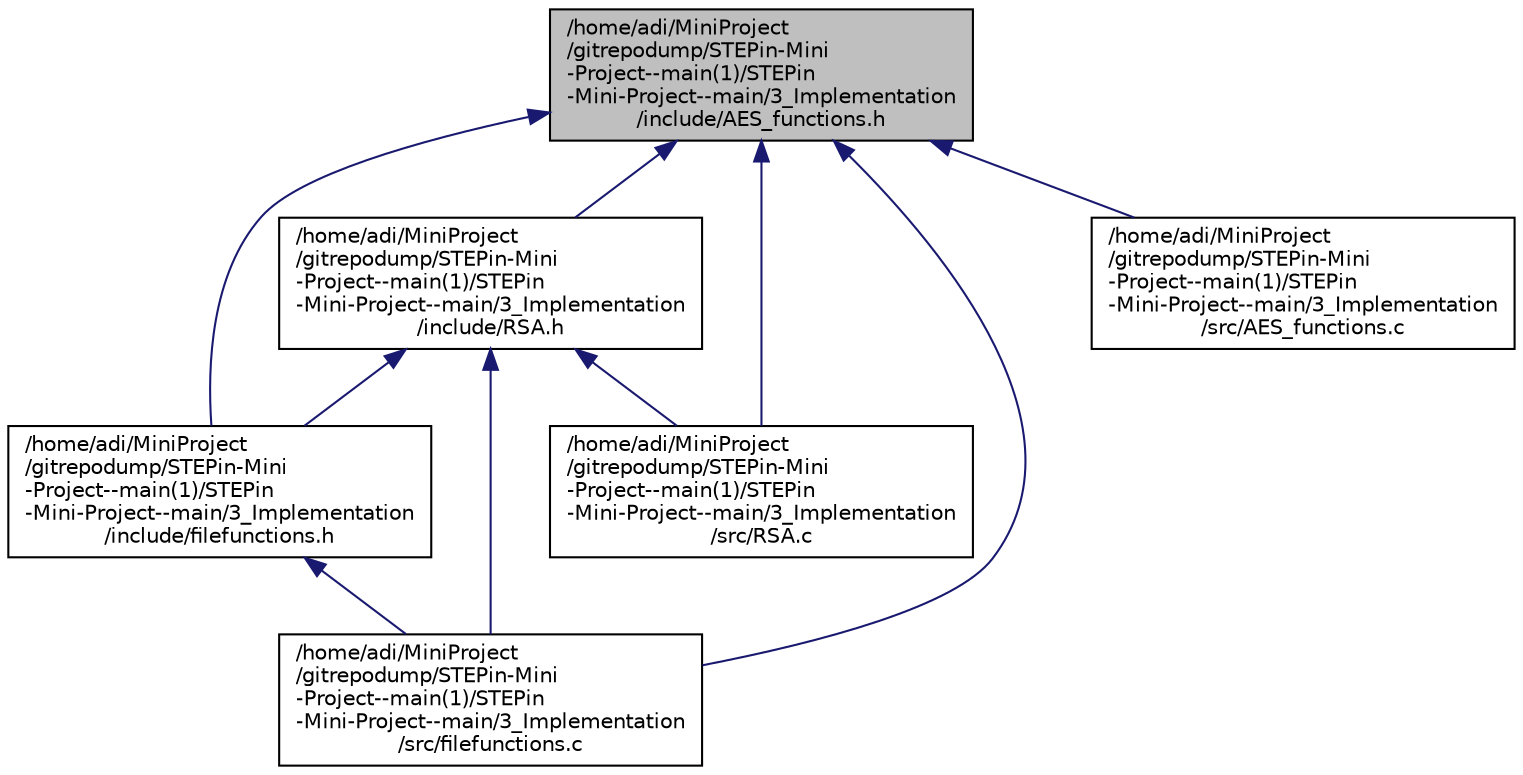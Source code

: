 digraph "/home/adi/MiniProject/gitrepodump/STEPin-Mini-Project--main(1)/STEPin-Mini-Project--main/3_Implementation/include/AES_functions.h"
{
 // LATEX_PDF_SIZE
  edge [fontname="Helvetica",fontsize="10",labelfontname="Helvetica",labelfontsize="10"];
  node [fontname="Helvetica",fontsize="10",shape=record];
  Node1 [label="/home/adi/MiniProject\l/gitrepodump/STEPin-Mini\l-Project--main(1)/STEPin\l-Mini-Project--main/3_Implementation\l/include/AES_functions.h",height=0.2,width=0.4,color="black", fillcolor="grey75", style="filled", fontcolor="black",tooltip="This file defines the structure to hold important parameters for AES generation. and to randomly gene..."];
  Node1 -> Node2 [dir="back",color="midnightblue",fontsize="10",style="solid",fontname="Helvetica"];
  Node2 [label="/home/adi/MiniProject\l/gitrepodump/STEPin-Mini\l-Project--main(1)/STEPin\l-Mini-Project--main/3_Implementation\l/include/RSA.h",height=0.2,width=0.4,color="black", fillcolor="white", style="filled",URL="$_r_s_a_8h.html",tooltip="This file defines the structures to hold private and public keys for RSA. and to randomly generate ke..."];
  Node2 -> Node3 [dir="back",color="midnightblue",fontsize="10",style="solid",fontname="Helvetica"];
  Node3 [label="/home/adi/MiniProject\l/gitrepodump/STEPin-Mini\l-Project--main(1)/STEPin\l-Mini-Project--main/3_Implementation\l/include/filefunctions.h",height=0.2,width=0.4,color="black", fillcolor="white", style="filled",URL="$filefunctions_8h.html",tooltip="This file defines the structure to hold important parameters for hybrid cryptosystem and somme filefu..."];
  Node3 -> Node4 [dir="back",color="midnightblue",fontsize="10",style="solid",fontname="Helvetica"];
  Node4 [label="/home/adi/MiniProject\l/gitrepodump/STEPin-Mini\l-Project--main(1)/STEPin\l-Mini-Project--main/3_Implementation\l/src/filefunctions.c",height=0.2,width=0.4,color="black", fillcolor="white", style="filled",URL="$filefunctions_8c.html",tooltip="This file defines functions for hybrid cryptosystem and some filefunctions to handle Files directly f..."];
  Node2 -> Node5 [dir="back",color="midnightblue",fontsize="10",style="solid",fontname="Helvetica"];
  Node5 [label="/home/adi/MiniProject\l/gitrepodump/STEPin-Mini\l-Project--main(1)/STEPin\l-Mini-Project--main/3_Implementation\l/src/RSA.c",height=0.2,width=0.4,color="black", fillcolor="white", style="filled",URL="$_r_s_a_8c.html",tooltip="This file defines the structures to hold private and public keys for RSA. and to randomly generate ke..."];
  Node2 -> Node4 [dir="back",color="midnightblue",fontsize="10",style="solid",fontname="Helvetica"];
  Node1 -> Node3 [dir="back",color="midnightblue",fontsize="10",style="solid",fontname="Helvetica"];
  Node1 -> Node6 [dir="back",color="midnightblue",fontsize="10",style="solid",fontname="Helvetica"];
  Node6 [label="/home/adi/MiniProject\l/gitrepodump/STEPin-Mini\l-Project--main(1)/STEPin\l-Mini-Project--main/3_Implementation\l/src/AES_functions.c",height=0.2,width=0.4,color="black", fillcolor="white", style="filled",URL="$_a_e_s__functions_8c.html",tooltip="This file defines the logic to hold important parameters for AES generation. and to randomly generate..."];
  Node1 -> Node5 [dir="back",color="midnightblue",fontsize="10",style="solid",fontname="Helvetica"];
  Node1 -> Node4 [dir="back",color="midnightblue",fontsize="10",style="solid",fontname="Helvetica"];
}
